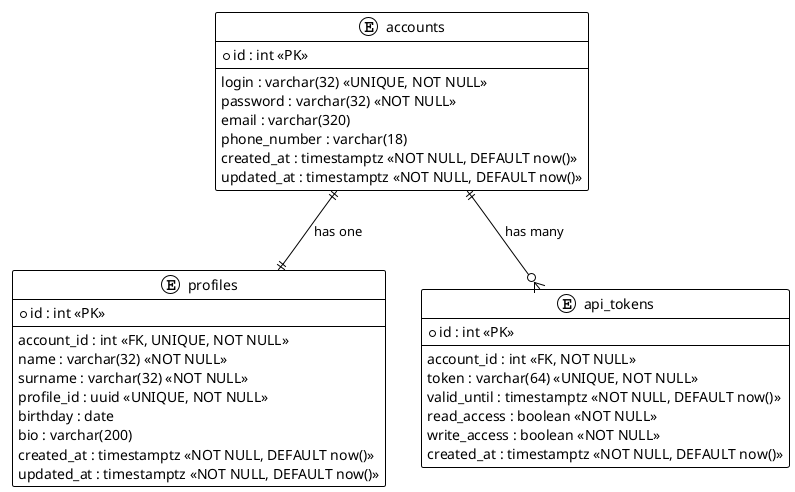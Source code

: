 @startuml
!theme plain

entity "accounts" as accounts {
    *id : int <<PK>>
    --
    login : varchar(32) <<UNIQUE, NOT NULL>>
    password : varchar(32) <<NOT NULL>>
    email : varchar(320)
    phone_number : varchar(18)
    created_at : timestamptz <<NOT NULL, DEFAULT now()>>
    updated_at : timestamptz <<NOT NULL, DEFAULT now()>>
}

entity "profiles" as profiles {
    *id : int <<PK>>
    --
    account_id : int <<FK, UNIQUE, NOT NULL>>
    name : varchar(32) <<NOT NULL>>
    surname : varchar(32) <<NOT NULL>>
    profile_id : uuid <<UNIQUE, NOT NULL>>
    birthday : date
    bio : varchar(200)
    created_at : timestamptz <<NOT NULL, DEFAULT now()>>
    updated_at : timestamptz <<NOT NULL, DEFAULT now()>>
}

entity "api_tokens" as api_tokens {
    *id : int <<PK>>
    --
    account_id : int <<FK, NOT NULL>>
    token : varchar(64) <<UNIQUE, NOT NULL>>
    valid_until : timestamptz <<NOT NULL, DEFAULT now()>>
    read_access : boolean <<NOT NULL>>
    write_access : boolean <<NOT NULL>>
    created_at : timestamptz <<NOT NULL, DEFAULT now()>>
}

' Relations
accounts ||--|| profiles : "has one"
accounts ||--o{ api_tokens : "has many"

@enduml
